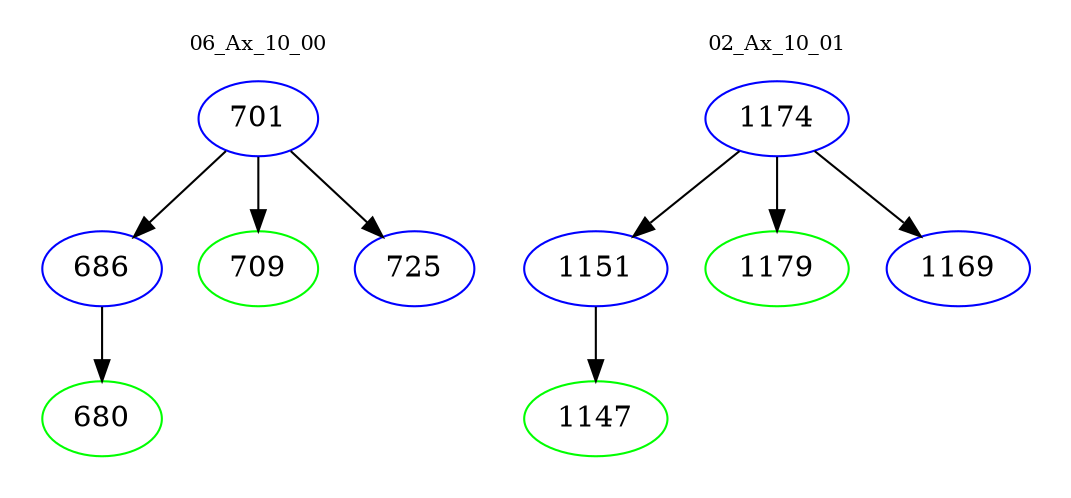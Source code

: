 digraph{
subgraph cluster_0 {
color = white
label = "06_Ax_10_00";
fontsize=10;
T0_701 [label="701", color="blue"]
T0_701 -> T0_686 [color="black"]
T0_686 [label="686", color="blue"]
T0_686 -> T0_680 [color="black"]
T0_680 [label="680", color="green"]
T0_701 -> T0_709 [color="black"]
T0_709 [label="709", color="green"]
T0_701 -> T0_725 [color="black"]
T0_725 [label="725", color="blue"]
}
subgraph cluster_1 {
color = white
label = "02_Ax_10_01";
fontsize=10;
T1_1174 [label="1174", color="blue"]
T1_1174 -> T1_1151 [color="black"]
T1_1151 [label="1151", color="blue"]
T1_1151 -> T1_1147 [color="black"]
T1_1147 [label="1147", color="green"]
T1_1174 -> T1_1179 [color="black"]
T1_1179 [label="1179", color="green"]
T1_1174 -> T1_1169 [color="black"]
T1_1169 [label="1169", color="blue"]
}
}
